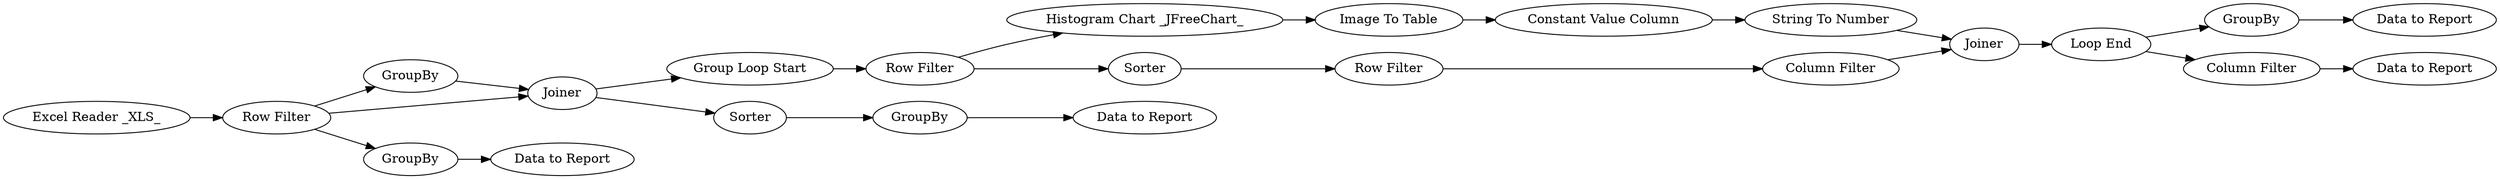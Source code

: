 digraph {
	18 -> 13
	21 -> 16
	25 -> 17
	23 -> 26
	22 -> 23
	17 -> 28
	27 -> 10
	11 -> 25
	13 -> 3
	13 -> 33
	8 -> 22
	26 -> 25
	9 -> 11
	13 -> 4
	4 -> 35
	16 -> 5
	5 -> 9
	17 -> 27
	16 -> 8
	28 -> 29
	3 -> 4
	34 -> 36
	4 -> 21
	35 -> 34
	33 -> 31
	27 [label="Column Filter"]
	9 [label="Row Filter"]
	26 [label="String To Number"]
	21 [label="Group Loop Start"]
	18 [label="Excel Reader _XLS_"]
	8 [label="Histogram Chart _JFreeChart_"]
	17 [label="Loop End"]
	3 [label=GroupBy]
	31 [label="Data to Report"]
	25 [label=Joiner]
	10 [label="Data to Report"]
	16 [label="Row Filter"]
	22 [label="Image To Table"]
	28 [label=GroupBy]
	11 [label="Column Filter"]
	23 [label="Constant Value Column"]
	4 [label=Joiner]
	5 [label=Sorter]
	13 [label="Row Filter"]
	35 [label=Sorter]
	34 [label=GroupBy]
	29 [label="Data to Report"]
	36 [label="Data to Report"]
	33 [label=GroupBy]
	rankdir=LR
}

